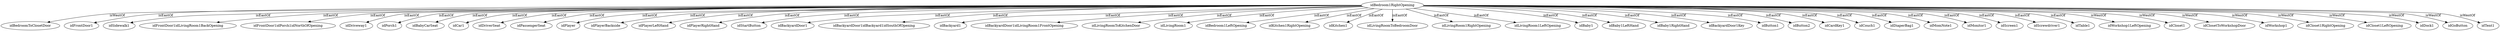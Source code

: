 strict digraph  {
idBedroom1RightOpening [node_type=entity_node];
idBedroomToClosetDoor [node_type=entity_node];
idFrontDoor1 [node_type=entity_node];
idSidewalk1 [node_type=entity_node];
idFrontDoor1idLivingRoom1BackOpening [node_type=entity_node];
idFrontDoor1idPorch1idNorthOfOpening [node_type=entity_node];
idDriveway1 [node_type=entity_node];
idPorch1 [node_type=entity_node];
idBabyCarSeat [node_type=entity_node];
idCar1 [node_type=entity_node];
idDriverSeat [node_type=entity_node];
idPassengerSeat [node_type=entity_node];
idPlayer [node_type=entity_node];
idPlayerBackside [node_type=entity_node];
idPlayerLeftHand [node_type=entity_node];
idPlayerRightHand [node_type=entity_node];
idStartButton [node_type=entity_node];
idBackyardDoor1 [node_type=entity_node];
idBackyardDoor1idBackyard1idSouthOfOpening [node_type=entity_node];
idBackyard1 [node_type=entity_node];
idBackyardDoor1idLivingRoom1FrontOpening [node_type=entity_node];
idLivingRoomToKitchenDoor [node_type=entity_node];
idLivingRoom1 [node_type=entity_node];
idBedroom1LeftOpening [node_type=entity_node];
idKitchen1RightOpening [node_type=entity_node];
idKitchen1 [node_type=entity_node];
idLivingRoomToBedroomDoor [node_type=entity_node];
idLivingRoom1RightOpening [node_type=entity_node];
idLivingRoom1LeftOpening [node_type=entity_node];
idBaby1 [node_type=entity_node];
idBaby1LeftHand [node_type=entity_node];
idBaby1RightHand [node_type=entity_node];
idBackyardDoor1Key [node_type=entity_node];
idButton1 [node_type=entity_node];
idButton2 [node_type=entity_node];
idCardKey1 [node_type=entity_node];
idCouch1 [node_type=entity_node];
idDiaperBag1 [node_type=entity_node];
idMomNote1 [node_type=entity_node];
idMonitor1 [node_type=entity_node];
idScreen1 [node_type=entity_node];
idScrewdriver1 [node_type=entity_node];
idTable1 [node_type=entity_node];
idWorkshop1LeftOpening [node_type=entity_node];
idCloset1 [node_type=entity_node];
idClosetToWorkshopDoor [node_type=entity_node];
idWorkshop1 [node_type=entity_node];
idCloset1RightOpening [node_type=entity_node];
idCloset1LeftOpening [node_type=entity_node];
idDock1 [node_type=entity_node];
idGoButton [node_type=entity_node];
idTent1 [node_type=entity_node];
idBedroom1RightOpening -> idBedroomToClosetDoor  [edge_type=relationship, label=isWestOf];
idBedroom1RightOpening -> idFrontDoor1  [edge_type=relationship, label=isEastOf];
idBedroom1RightOpening -> idSidewalk1  [edge_type=relationship, label=isEastOf];
idBedroom1RightOpening -> idFrontDoor1idLivingRoom1BackOpening  [edge_type=relationship, label=isEastOf];
idBedroom1RightOpening -> idFrontDoor1idPorch1idNorthOfOpening  [edge_type=relationship, label=isEastOf];
idBedroom1RightOpening -> idDriveway1  [edge_type=relationship, label=isEastOf];
idBedroom1RightOpening -> idPorch1  [edge_type=relationship, label=isEastOf];
idBedroom1RightOpening -> idBabyCarSeat  [edge_type=relationship, label=isEastOf];
idBedroom1RightOpening -> idCar1  [edge_type=relationship, label=isEastOf];
idBedroom1RightOpening -> idDriverSeat  [edge_type=relationship, label=isEastOf];
idBedroom1RightOpening -> idPassengerSeat  [edge_type=relationship, label=isEastOf];
idBedroom1RightOpening -> idPlayer  [edge_type=relationship, label=isEastOf];
idBedroom1RightOpening -> idPlayerBackside  [edge_type=relationship, label=isEastOf];
idBedroom1RightOpening -> idPlayerLeftHand  [edge_type=relationship, label=isEastOf];
idBedroom1RightOpening -> idPlayerRightHand  [edge_type=relationship, label=isEastOf];
idBedroom1RightOpening -> idStartButton  [edge_type=relationship, label=isEastOf];
idBedroom1RightOpening -> idBackyardDoor1  [edge_type=relationship, label=isEastOf];
idBedroom1RightOpening -> idBackyardDoor1idBackyard1idSouthOfOpening  [edge_type=relationship, label=isEastOf];
idBedroom1RightOpening -> idBackyard1  [edge_type=relationship, label=isEastOf];
idBedroom1RightOpening -> idBackyardDoor1idLivingRoom1FrontOpening  [edge_type=relationship, label=isEastOf];
idBedroom1RightOpening -> idLivingRoomToKitchenDoor  [edge_type=relationship, label=isEastOf];
idBedroom1RightOpening -> idLivingRoom1  [edge_type=relationship, label=isEastOf];
idBedroom1RightOpening -> idBedroom1LeftOpening  [edge_type=relationship, label=isEastOf];
idBedroom1RightOpening -> idKitchen1RightOpening  [edge_type=relationship, label=isEastOf];
idBedroom1RightOpening -> idKitchen1  [edge_type=relationship, label=isEastOf];
idBedroom1RightOpening -> idLivingRoomToBedroomDoor  [edge_type=relationship, label=isEastOf];
idBedroom1RightOpening -> idLivingRoom1RightOpening  [edge_type=relationship, label=isEastOf];
idBedroom1RightOpening -> idLivingRoom1LeftOpening  [edge_type=relationship, label=isEastOf];
idBedroom1RightOpening -> idBaby1  [edge_type=relationship, label=isEastOf];
idBedroom1RightOpening -> idBaby1LeftHand  [edge_type=relationship, label=isEastOf];
idBedroom1RightOpening -> idBaby1RightHand  [edge_type=relationship, label=isEastOf];
idBedroom1RightOpening -> idBackyardDoor1Key  [edge_type=relationship, label=isEastOf];
idBedroom1RightOpening -> idButton1  [edge_type=relationship, label=isEastOf];
idBedroom1RightOpening -> idButton2  [edge_type=relationship, label=isEastOf];
idBedroom1RightOpening -> idCardKey1  [edge_type=relationship, label=isEastOf];
idBedroom1RightOpening -> idCouch1  [edge_type=relationship, label=isEastOf];
idBedroom1RightOpening -> idDiaperBag1  [edge_type=relationship, label=isEastOf];
idBedroom1RightOpening -> idMomNote1  [edge_type=relationship, label=isEastOf];
idBedroom1RightOpening -> idMonitor1  [edge_type=relationship, label=isEastOf];
idBedroom1RightOpening -> idScreen1  [edge_type=relationship, label=isEastOf];
idBedroom1RightOpening -> idScrewdriver1  [edge_type=relationship, label=isEastOf];
idBedroom1RightOpening -> idTable1  [edge_type=relationship, label=isEastOf];
idBedroom1RightOpening -> idWorkshop1LeftOpening  [edge_type=relationship, label=isWestOf];
idBedroom1RightOpening -> idCloset1  [edge_type=relationship, label=isWestOf];
idBedroom1RightOpening -> idClosetToWorkshopDoor  [edge_type=relationship, label=isWestOf];
idBedroom1RightOpening -> idWorkshop1  [edge_type=relationship, label=isWestOf];
idBedroom1RightOpening -> idCloset1RightOpening  [edge_type=relationship, label=isWestOf];
idBedroom1RightOpening -> idCloset1LeftOpening  [edge_type=relationship, label=isWestOf];
idBedroom1RightOpening -> idDock1  [edge_type=relationship, label=isWestOf];
idBedroom1RightOpening -> idGoButton  [edge_type=relationship, label=isWestOf];
idBedroom1RightOpening -> idTent1  [edge_type=relationship, label=isWestOf];
}
